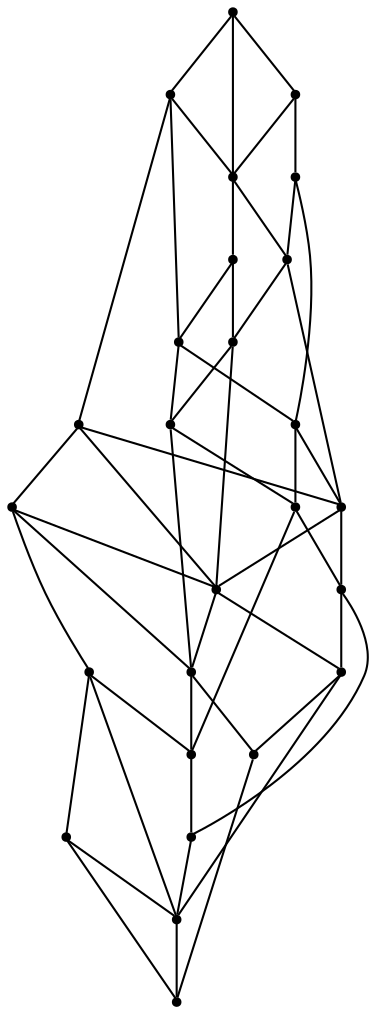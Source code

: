 graph {
  node [shape=point,comment="{\"directed\":false,\"doi\":\"10.1007/978-3-319-50106-2_37\",\"figure\":\"5 (2)\"}"]

  v0 [pos="1514.8455091088065,372.21451263377213"]
  v1 [pos="1504.291803011903,277.19548075739897"]
  v2 [pos="1485.8784413107035,372.21451263377213"]
  v3 [pos="1452.5022798062635,277.19548075739897"]
  v4 [pos="1419.428226874306,372.2145126337722"]
  v5 [pos="1331.538159996377,474.07857891573053"]
  v6 [pos="1301.601178063128,474.07857891573053"]
  v7 [pos="1271.2796769680597,474.07857891573053"]
  v8 [pos="1269.1230757818353,372.2145126337722"]
  v9 [pos="1452.3292557217073,372.2145126337722"]
  v10 [pos="1264.3868196664423,277.19548075739897"]
  v11 [pos="1239.4943387033768,372.2145126337722"]
  v12 [pos="1237.968057707583,474.07857891573053"]
  v13 [pos="1224.0210828770664,277.19548075739897"]
  v14 [pos="1208.5342509235775,372.2145126337722"]
  v15 [pos="1175.5445480276962,372.2145126337722"]
  v16 [pos="1085.2291235161429,474.07857891573053"]
  v17 [pos="1057.3976335783937,474.07857891573053"]
  v18 [pos="1024.9633278197903,474.07857891573053"]
  v19 [pos="1025.6383824620714,372.2145126337722"]
  v20 [pos="1007.052123853151,277.19548075739897"]
  v21 [pos="963.1253084958571,372.21451263377213"]
  v22 [pos="991.6580038126657,474.07857891573053"]
  v23 [pos="994.0822963402939,372.2145126337722"]
  v24 [pos="965.3548297000766,277.19548075739897"]
  v25 [pos="931.1295879512207,372.21451263377213"]

  v17 -- v16 [id="-3",pos="1057.3976335783937,474.07857891573053 1085.2291235161429,474.07857891573053 1085.2291235161429,474.07857891573053 1085.2291235161429,474.07857891573053"]
  v16 -- v12 [id="-4",pos="1085.2291235161429,474.07857891573053 1237.968057707583,474.07857891573053 1237.968057707583,474.07857891573053 1237.968057707583,474.07857891573053"]
  v12 -- v7 [id="-5",pos="1237.968057707583,474.07857891573053 1271.2796769680597,474.07857891573053 1271.2796769680597,474.07857891573053 1271.2796769680597,474.07857891573053"]
  v7 -- v6 [id="-6",pos="1271.2796769680597,474.07857891573053 1301.601178063128,474.07857891573053 1301.601178063128,474.07857891573053 1301.601178063128,474.07857891573053"]
  v6 -- v5 [id="-7",pos="1301.601178063128,474.07857891573053 1331.538159996377,474.07857891573053 1331.538159996377,474.07857891573053 1331.538159996377,474.07857891573053"]
  v24 -- v20 [id="-10",pos="965.3548297000766,277.19548075739897 1007.052123853151,277.19548075739897 1007.052123853151,277.19548075739897 1007.052123853151,277.19548075739897"]
  v20 -- v13 [id="-11",pos="1007.052123853151,277.19548075739897 1224.0210828770664,277.19548075739897 1224.0210828770664,277.19548075739897 1224.0210828770664,277.19548075739897"]
  v13 -- v10 [id="-12",pos="1224.0210828770664,277.19548075739897 1264.3868196664423,277.19548075739897 1264.3868196664423,277.19548075739897 1264.3868196664423,277.19548075739897"]
  v10 -- v3 [id="-13",pos="1264.3868196664423,277.19548075739897 1452.5022798062635,277.19548075739897 1452.5022798062635,277.19548075739897 1452.5022798062635,277.19548075739897"]
  v3 -- v1 [id="-14",pos="1452.5022798062635,277.19548075739897 1504.291803011903,277.19548075739897 1504.291803011903,277.19548075739897 1504.291803011903,277.19548075739897"]
  v25 -- v21 [id="-17",pos="931.1295879512207,372.21451263377213 963.1253084958571,372.21451263377213 963.1253084958571,372.21451263377213 963.1253084958571,372.21451263377213"]
  v21 -- v23 [id="-18",pos="963.1253084958571,372.21451263377213 994.0822963402939,372.2145126337722 994.0822963402939,372.2145126337722 994.0822963402939,372.2145126337722"]
  v23 -- v19 [id="-19",pos="994.0822963402939,372.2145126337722 1025.6383824620714,372.2145126337722 1025.6383824620714,372.2145126337722 1025.6383824620714,372.2145126337722"]
  v19 -- v15 [id="-20",pos="1025.6383824620714,372.2145126337722 1175.5445480276962,372.2145126337722 1175.5445480276962,372.2145126337722 1175.5445480276962,372.2145126337722"]
  v15 -- v14 [id="-21",pos="1175.5445480276962,372.2145126337722 1208.5342509235775,372.2145126337722 1208.5342509235775,372.2145126337722 1208.5342509235775,372.2145126337722"]
  v14 -- v11 [id="-22",pos="1208.5342509235775,372.2145126337722 1239.4943387033768,372.2145126337722 1239.4943387033768,372.2145126337722 1239.4943387033768,372.2145126337722"]
  v11 -- v8 [id="-23",pos="1239.4943387033768,372.2145126337722 1269.1230757818353,372.2145126337722 1269.1230757818353,372.2145126337722 1269.1230757818353,372.2145126337722"]
  v8 -- v4 [id="-24",pos="1269.1230757818353,372.2145126337722 1419.428226874306,372.2145126337722 1419.428226874306,372.2145126337722 1419.428226874306,372.2145126337722"]
  v4 -- v9 [id="-25",pos="1419.428226874306,372.2145126337722 1452.3292557217073,372.2145126337722 1452.3292557217073,372.2145126337722 1452.3292557217073,372.2145126337722"]
  v9 -- v2 [id="-26",pos="1452.3292557217073,372.2145126337722 1485.8784413107035,372.21451263377213 1485.8784413107035,372.21451263377213 1485.8784413107035,372.21451263377213"]
  v2 -- v0 [id="-27",pos="1485.8784413107035,372.21451263377213 1514.8455091088065,372.21451263377213 1514.8455091088065,372.21451263377213 1514.8455091088065,372.21451263377213"]
  v25 -- v22 [id="-29",pos="931.1295879512207,372.21451263377213 991.6580038126657,474.07857891573053 991.6580038126657,474.07857891573053 991.6580038126657,474.07857891573053"]
  v21 -- v18 [id="-32",pos="963.1253084958571,372.21451263377213 1024.9633278197903,474.07857891573053 1024.9633278197903,474.07857891573053 1024.9633278197903,474.07857891573053"]
  v18 -- v17 [id="-33",pos="1024.9633278197903,474.07857891573053 1057.3976335783937,474.07857891573053 1057.3976335783937,474.07857891573053 1057.3976335783937,474.07857891573053"]
  v24 -- v21 [id="-34",pos="965.3548297000766,277.19548075739897 963.1253084958571,372.21451263377213 963.1253084958571,372.21451263377213 963.1253084958571,372.21451263377213"]
  v24 -- v25 [id="-35",pos="965.3548297000766,277.19548075739897 931.1295879512207,372.21451263377213 931.1295879512207,372.21451263377213 931.1295879512207,372.21451263377213"]
  v23 -- v17 [id="-39",pos="994.0822963402939,372.2145126337722 1057.3976335783937,474.07857891573053 1057.3976335783937,474.07857891573053 1057.3976335783937,474.07857891573053"]
  v20 -- v19 [id="-40",pos="1007.052123853151,277.19548075739897 1025.6383824620714,372.2145126337722 1025.6383824620714,372.2145126337722 1025.6383824620714,372.2145126337722"]
  v20 -- v21 [id="-41",pos="1007.052123853151,277.19548075739897 963.1253084958571,372.21451263377213 963.1253084958571,372.21451263377213 963.1253084958571,372.21451263377213"]
  v22 -- v15 [id="-42",pos="991.6580038126657,474.07857891573053 1175.5445480276962,372.2145126337722 1175.5445480276962,372.2145126337722 1175.5445480276962,372.2145126337722"]
  v18 -- v14 [id="-44",pos="1024.9633278197903,474.07857891573053 1208.5342509235775,372.2145126337722 1208.5342509235775,372.2145126337722 1208.5342509235775,372.2145126337722"]
  v17 -- v11 [id="-48",pos="1057.3976335783937,474.07857891573053 1239.4943387033768,372.2145126337722 1239.4943387033768,372.2145126337722 1239.4943387033768,372.2145126337722"]
  v19 -- v16 [id="-50",pos="1025.6383824620714,372.2145126337722 1085.2291235161429,474.07857891573053 1085.2291235161429,474.07857891573053 1085.2291235161429,474.07857891573053"]
  v16 -- v8 [id="-51",pos="1085.2291235161429,474.07857891573053 1269.1230757818353,372.2145126337722 1269.1230757818353,372.2145126337722 1269.1230757818353,372.2145126337722"]
  v15 -- v12 [id="-55",pos="1175.5445480276962,372.2145126337722 1237.968057707583,474.07857891573053 1237.968057707583,474.07857891573053 1237.968057707583,474.07857891573053"]
  v14 -- v7 [id="-56",pos="1208.5342509235775,372.2145126337722 1271.2796769680597,474.07857891573053 1271.2796769680597,474.07857891573053 1271.2796769680597,474.07857891573053"]
  v13 -- v14 [id="-58",pos="1224.0210828770664,277.19548075739897 1208.5342509235775,372.2145126337722 1208.5342509235775,372.2145126337722 1208.5342509235775,372.2145126337722"]
  v13 -- v11 [id="-59",pos="1224.0210828770664,277.19548075739897 1239.4943387033768,372.2145126337722 1239.4943387033768,372.2145126337722 1239.4943387033768,372.2145126337722"]
  v12 -- v4 [id="-61",pos="1237.968057707583,474.07857891573053 1419.428226874306,372.2145126337722 1419.428226874306,372.2145126337722 1419.428226874306,372.2145126337722"]
  v11 -- v6 [id="-65",pos="1239.4943387033768,372.2145126337722 1301.601178063128,474.07857891573053 1301.601178063128,474.07857891573053 1301.601178063128,474.07857891573053"]
  v10 -- v11 [id="-66",pos="1264.3868196664423,277.19548075739897 1239.4943387033768,372.2145126337722 1239.4943387033768,372.2145126337722 1239.4943387033768,372.2145126337722"]
  v10 -- v8 [id="-67",pos="1264.3868196664423,277.19548075739897 1269.1230757818353,372.2145126337722 1269.1230757818353,372.2145126337722 1269.1230757818353,372.2145126337722"]
  v8 -- v5 [id="-69",pos="1269.1230757818353,372.2145126337722 1331.538159996377,474.07857891573053 1331.538159996377,474.07857891573053 1331.538159996377,474.07857891573053"]
  v7 -- v9 [id="-71",pos="1271.2796769680597,474.07857891573053 1452.3292557217073,372.2145126337722 1452.3292557217073,372.2145126337722 1452.3292557217073,372.2145126337722"]
  v6 -- v2 [id="-74",pos="1301.601178063128,474.07857891573053 1485.8784413107035,372.21451263377213 1485.8784413107035,372.21451263377213 1485.8784413107035,372.21451263377213"]
  v5 -- v0 [id="-77",pos="1331.538159996377,474.07857891573053 1514.8455091088065,372.21451263377213 1514.8455091088065,372.21451263377213 1514.8455091088065,372.21451263377213"]
  v3 -- v4 [id="-81",pos="1452.5022798062635,277.19548075739897 1419.428226874306,372.2145126337722 1419.428226874306,372.2145126337722 1419.428226874306,372.2145126337722"]
  v3 -- v2 [id="-82",pos="1452.5022798062635,277.19548075739897 1485.8784413107035,372.21451263377213 1485.8784413107035,372.21451263377213 1485.8784413107035,372.21451263377213"]
  v1 -- v0 [id="-85",pos="1504.291803011903,277.19548075739897 1514.8455091088065,372.21451263377213 1514.8455091088065,372.21451263377213 1514.8455091088065,372.21451263377213"]
  v1 -- v2 [id="-86",pos="1504.291803011903,277.19548075739897 1485.8784413107035,372.21451263377213 1485.8784413107035,372.21451263377213 1485.8784413107035,372.21451263377213"]
  v22 -- v18 [id="-88",pos="991.6580038126657,474.07857891573053 1024.9633278197903,474.07857891573053 1024.9633278197903,474.07857891573053 1024.9633278197903,474.07857891573053"]
}